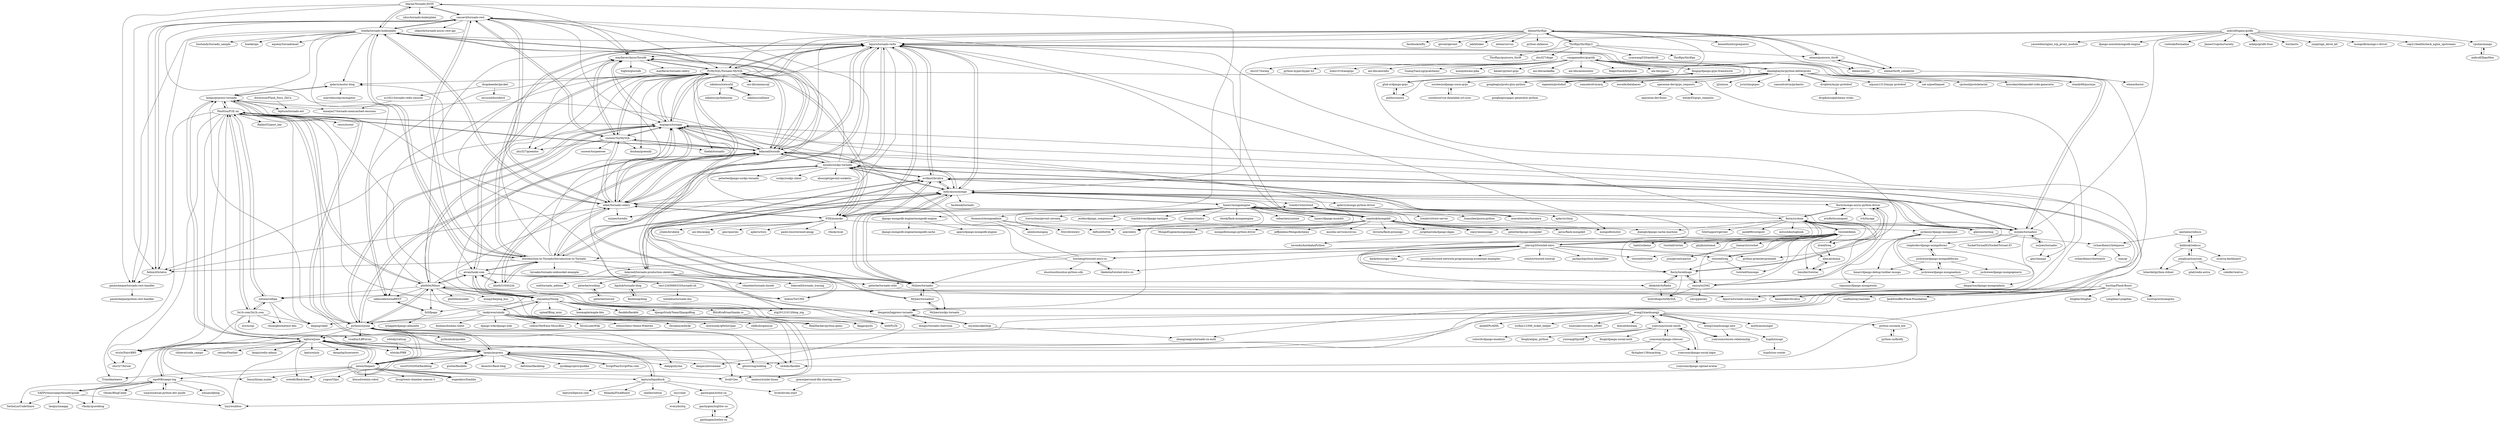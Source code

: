 digraph G {
"hfaran/Tornado-JSON" -> "rancavil/tornado-rest"
"hfaran/Tornado-JSON" -> "paulocheque/tornado-rest-handler"
"hfaran/Tornado-JSON" -> "bueda/tornado-boilerplate"
"hfaran/Tornado-JSON" -> "sihrc/tornado-boilerplate"
"hfaran/Tornado-JSON" -> "felinx/d3status"
"hfaran/Tornado-JSON" -> "mayflaver/AsyncTorndb"
"Thriftpy/thriftpy2" -> "Thriftpy/thriftpy"
"Thriftpy/thriftpy2" -> "eleme/gunicorn_thrift"
"Thriftpy/thriftpy2" -> "eleme/thriftpy"
"Thriftpy/thriftpy2" -> "Thriftpy/gunicorn_thrift"
"Thriftpy/thriftpy2" -> "zhu327/doge"
"Thriftpy/thriftpy2" -> "ryanwang520/aiothrift"
"Thriftpy/thriftpy2" -> "vmagamedov/grpclib"
"eleme/thriftpy" -> "eleme/gunicorn_thrift"
"eleme/thriftpy" -> "eleme/thrift_connector"
"eleme/thriftpy" -> "Thriftpy/thriftpy2"
"eleme/thriftpy" -> "eleme/corvus" ["e"=1]
"eleme/thriftpy" -> "python-zk/kazoo" ["e"=1]
"eleme/thriftpy" -> "PyMySQL/Tornado-MySQL"
"eleme/thriftpy" -> "eleme/meepo"
"eleme/thriftpy" -> "kennethreitz/grequests" ["e"=1]
"eleme/thriftpy" -> "leporo/tornado-redis"
"eleme/thriftpy" -> "mqingyn/torngas"
"eleme/thriftpy" -> "facebook/nifty" ["e"=1]
"eleme/thriftpy" -> "bdarnell/torndb"
"eleme/thriftpy" -> "gevent/gevent" ["e"=1]
"eleme/thriftpy" -> "python-greenlet/greenlet" ["e"=1]
"eleme/thriftpy" -> "jek/blinker" ["e"=1]
"mdirolf/nginx-gridfs" -> "mikejs/gridfs-fuse"
"mdirolf/nginx-gridfs" -> "liut/imsto"
"mdirolf/nginx-gridfs" -> "simpl/ngx_devel_kit" ["e"=1]
"mdirolf/nginx-gridfs" -> "bitly/asyncmongo"
"mdirolf/nginx-gridfs" -> "mongodb/mongo-c-driver" ["e"=1]
"mdirolf/nginx-gridfs" -> "cep21/healthcheck_nginx_upstreams" ["e"=1]
"mdirolf/nginx-gridfs" -> "yaoweibin/nginx_tcp_proxy_module" ["e"=1]
"mdirolf/nginx-gridfs" -> "django-nonrel/mongodb-engine" ["e"=1]
"mdirolf/nginx-gridfs" -> "vpulim/mango"
"mdirolf/nginx-gridfs" -> "rootslab/formaline" ["e"=1]
"mdirolf/nginx-gridfs" -> "mrjoes/tornadio2"
"mdirolf/nginx-gridfs" -> "leporo/tornado-redis"
"mdirolf/nginx-gridfs" -> "JamesCropcho/variety"
"twisted/klein" -> "twisted/treq"
"twisted/klein" -> "fiorix/cyclone"
"twisted/klein" -> "itamarst/crochet"
"twisted/klein" -> "alex/alchimia"
"twisted/klein" -> "dreid/treq"
"twisted/klein" -> "fiorix/txredisapi"
"twisted/klein" -> "bmuller/twistar"
"twisted/klein" -> "tavendo/AutobahnPython" ["e"=1]
"twisted/klein" -> "twisted/twisted" ["e"=1]
"twisted/klein" -> "smira/txZMQ"
"twisted/klein" -> "jdavisp3/twisted-intro"
"twisted/klein" -> "halst/schema" ["e"=1]
"twisted/klein" -> "twisted/vertex"
"twisted/klein" -> "glyph/automat" ["e"=1]
"twisted/klein" -> "twisted/txmongo"
"twisted/treq" -> "twisted/klein"
"twisted/treq" -> "twisted/txmongo"
"twisted/treq" -> "fiorix/txredisapi"
"mqingyn/torngas" -> "xtg20121013/blog_xtg" ["e"=1]
"mqingyn/torngas" -> "PyMySQL/Tornado-MySQL"
"mqingyn/torngas" -> "bdarnell/torndb"
"mqingyn/torngas" -> "PaulGuo/F2E.im"
"mqingyn/torngas" -> "phith0n/Minos"
"mqingyn/torngas" -> "bukun/TorCMS"
"mqingyn/torngas" -> "leporo/tornado-redis"
"mqingyn/torngas" -> "mher/tornado-celery"
"mqingyn/torngas" -> "pythoncn/june"
"mqingyn/torngas" -> "mayflaver/AsyncTorndb"
"mqingyn/torngas" -> "marcelnicolay/torneira"
"mqingyn/torngas" -> "snower/TorMySQL"
"mqingyn/torngas" -> "felinx/d3status"
"mqingyn/torngas" -> "gmr/tinman"
"mqingyn/torngas" -> "dengmin/logpress-tornado"
"lzyy/chat" -> "lzyy/wuditoo"
"lzyy/chat" -> "everydo/ztq" ["e"=1]
"jdavisp3/twisted-intro" -> "luocheng/twisted-intro-cn"
"jdavisp3/twisted-intro" -> "likebeta/twisted-intro-cn"
"jdavisp3/twisted-intro" -> "twisted/twisted" ["e"=1]
"jdavisp3/twisted-intro" -> "fiorix/txredisapi"
"jdavisp3/twisted-intro" -> "twisted/klein"
"jdavisp3/twisted-intro" -> "twisted/treq"
"jdavisp3/twisted-intro" -> "Introduction-to-Tornado/Introduction-to-Tornado"
"jdavisp3/twisted-intro" -> "bdarnell/torndb"
"jdavisp3/twisted-intro" -> "darkrho/scrapy-redis" ["e"=1]
"jdavisp3/twisted-intro" -> "python-greenlet/greenlet" ["e"=1]
"jdavisp3/twisted-intro" -> "fiorix/cyclone"
"jdavisp3/twisted-intro" -> "deldotdr/txRedis"
"jdavisp3/twisted-intro" -> "jesstess/twisted-network-programming-essentials-examples"
"jdavisp3/twisted-intro" -> "orestis/twisted-tutorial"
"jdavisp3/twisted-intro" -> "jaybaird/python-bloomfilter" ["e"=1]
"danielgtaylor/python-betterproto" -> "vmagamedov/grpclib"
"danielgtaylor/python-betterproto" -> "eigenein/protobuf"
"danielgtaylor/python-betterproto" -> "dropbox/mypy-protobuf"
"danielgtaylor/python-betterproto" -> "nipunn1313/mypy-protobuf"
"danielgtaylor/python-betterproto" -> "nat-n/poethepoet" ["e"=1]
"danielgtaylor/python-betterproto" -> "googleapis/proto-plus-python"
"danielgtaylor/python-betterproto" -> "cpcloud/protoletariat"
"danielgtaylor/python-betterproto" -> "koxudaxi/datamodel-code-generator" ["e"=1]
"danielgtaylor/python-betterproto" -> "samuelcolvin/arq" ["e"=1]
"danielgtaylor/python-betterproto" -> "encode/databases" ["e"=1]
"danielgtaylor/python-betterproto" -> "spaceone-dev/grpc_requests"
"danielgtaylor/python-betterproto" -> "standy66/purerpc"
"danielgtaylor/python-betterproto" -> "ijl/orjson" ["e"=1]
"danielgtaylor/python-betterproto" -> "jcrist/msgspec" ["e"=1]
"danielgtaylor/python-betterproto" -> "samuelcolvin/pydantic" ["e"=1]
"PaulGuo/F2E.im" -> "pythoncn/june"
"PaulGuo/F2E.im" -> "3n1b-com/3n1b.com"
"PaulGuo/F2E.im" -> "yetone/collipa"
"PaulGuo/F2E.im" -> "laoqiu/pypress-tornado"
"PaulGuo/F2E.im" -> "Rabbit52/post_bar"
"PaulGuo/F2E.im" -> "daqing/rabel" ["e"=1]
"PaulGuo/F2E.im" -> "reorx/torext"
"PaulGuo/F2E.im" -> "mqingyn/torngas"
"PaulGuo/F2E.im" -> "ericls/FairyBBS"
"PaulGuo/F2E.im" -> "bdarnell/torndb"
"PaulGuo/F2E.im" -> "lepture/june"
"PaulGuo/F2E.im" -> "livid/v2ex" ["e"=1]
"PaulGuo/F2E.im" -> "phith0n/Minos"
"PaulGuo/F2E.im" -> "Trimidea/inews" ["e"=1]
"PaulGuo/F2E.im" -> "zhu327/forum" ["e"=1]
"pythoncn/june" -> "PaulGuo/F2E.im"
"pythoncn/june" -> "laoqiu/pypress"
"pythoncn/june" -> "livid/v2ex" ["e"=1]
"pythoncn/june" -> "laiwei/thepast"
"pythoncn/june" -> "sh4nks/flaskbb" ["e"=1]
"pythoncn/june" -> "bdarnell/torndb"
"pythoncn/june" -> "laoqiu/pypress-tornado"
"pythoncn/june" -> "vicalloy/LBForum" ["e"=1]
"pythoncn/june" -> "ericls/FairyBBS"
"pythoncn/june" -> "mqingyn/torngas"
"pythoncn/june" -> "phith0n/Minos"
"pythoncn/june" -> "deepgully/me" ["e"=1]
"pythoncn/june" -> "lepture/june"
"pythoncn/june" -> "pythonhub/quokka" ["e"=1]
"pythoncn/june" -> "ghostrong/weblog" ["e"=1]
"Introduction-to-Tornado/Introduction-to-Tornado" -> "bitly/asyncmongo"
"Introduction-to-Tornado/Introduction-to-Tornado" -> "alioth310/itt2zh"
"Introduction-to-Tornado/Introduction-to-Tornado" -> "bueda/tornado-boilerplate"
"Introduction-to-Tornado/Introduction-to-Tornado" -> "leporo/tornado-redis"
"Introduction-to-Tornado/Introduction-to-Tornado" -> "mher/tornado-celery"
"Introduction-to-Tornado/Introduction-to-Tornado" -> "rancavil/tornado-rest"
"Introduction-to-Tornado/Introduction-to-Tornado" -> "mrjoes/sockjs-tornado"
"Introduction-to-Tornado/Introduction-to-Tornado" -> "felinx/d3status"
"Introduction-to-Tornado/Introduction-to-Tornado" -> "bdarnell/tornado-production-skeleton"
"Introduction-to-Tornado/Introduction-to-Tornado" -> "mqingyn/torngas"
"Introduction-to-Tornado/Introduction-to-Tornado" -> "hiroakis/tornado-websocket-example"
"Introduction-to-Tornado/Introduction-to-Tornado" -> "peterbe/tornado-utils"
"Introduction-to-Tornado/Introduction-to-Tornado" -> "alvan/luokr.com"
"Introduction-to-Tornado/Introduction-to-Tornado" -> "PyMySQL/Tornado-MySQL"
"Introduction-to-Tornado/Introduction-to-Tornado" -> "mayflaver/AsyncTorndb"
"BlitzKraft/saythanks.io" -> "flaggo/pydu" ["e"=1]
"vmagamedov/grpclib" -> "danielgtaylor/python-betterproto"
"vmagamedov/grpclib" -> "standy66/purerpc"
"vmagamedov/grpclib" -> "python-hyper/hyper-h2" ["e"=1]
"vmagamedov/grpclib" -> "hubo1016/aiogrpc"
"vmagamedov/grpclib" -> "aio-libs/aioredis" ["e"=1]
"vmagamedov/grpclib" -> "GuangTianLi/grpcalchemy"
"vmagamedov/grpclib" -> "mosquito/aio-pika" ["e"=1]
"vmagamedov/grpclib" -> "kataev/pytest-grpc"
"vmagamedov/grpclib" -> "aio-libs/aiokafka" ["e"=1]
"vmagamedov/grpclib" -> "aio-libs/aiomonitor" ["e"=1]
"vmagamedov/grpclib" -> "eigenein/protobuf"
"vmagamedov/grpclib" -> "MagicStack/httptools" ["e"=1]
"vmagamedov/grpclib" -> "fengsp/django-grpc-framework"
"vmagamedov/grpclib" -> "aio-libs/janus" ["e"=1]
"vmagamedov/grpclib" -> "googleapis/proto-plus-python"
"alvan/luokr.com" -> "shiyanhui/Young"
"alvan/luokr.com" -> "phith0n/Minos"
"alvan/luokr.com" -> "RealHacker/python-gems" ["e"=1]
"alvan/luokr.com" -> "tao12345666333/tornado-zh"
"alvan/luokr.com" -> "alioth310/itt2zh"
"alvan/luokr.com" -> "bukun/TorCMS"
"alvan/luokr.com" -> "PyMySQL/Tornado-MySQL"
"alvan/luokr.com" -> "Introduction-to-Tornado/Introduction-to-Tornado"
"alvan/luokr.com" -> "dengmin/logpress-tornado"
"dropbox/mypy-protobuf" -> "danielgtaylor/python-betterproto"
"dropbox/mypy-protobuf" -> "dropbox/sqlalchemy-stubs" ["e"=1]
"goace/personal-file-sharing-center" -> "livid/olivida-start"
"laiwei/thepast" -> "lepture/june"
"laiwei/thepast" -> "laoqiu/pypress"
"laiwei/thepast" -> "pythoncn/june"
"laiwei/thepast" -> "binux/lixian.xunlei" ["e"=1]
"laiwei/thepast" -> "livid/v2ex" ["e"=1]
"laiwei/thepast" -> "ego008/saepy-log"
"laiwei/thepast" -> "iambus/xunlei-lixian" ["e"=1]
"laiwei/thepast" -> "eugenkiss/Simblin"
"laiwei/thepast" -> "liruqi/west-chamber-season-3" ["e"=1]
"laiwei/thepast" -> "PaulGuo/F2E.im"
"laiwei/thepast" -> "yuguo/33pu" ["e"=1]
"laiwei/thepast" -> "ktmud/weixin-robot" ["e"=1]
"laiwei/thepast" -> "lepture/liquidluck"
"laiwei/thepast" -> "notedit/flask-base"
"laiwei/thepast" -> "Trimidea/inews" ["e"=1]
"mdirolf/DjanMon" -> "vpulim/mango"
"PyMySQL/Tornado-MySQL" -> "snower/TorMySQL"
"PyMySQL/Tornado-MySQL" -> "mayflaver/AsyncTorndb"
"PyMySQL/Tornado-MySQL" -> "mher/tornado-celery"
"PyMySQL/Tornado-MySQL" -> "bdarnell/torndb"
"PyMySQL/Tornado-MySQL" -> "leporo/tornado-redis"
"PyMySQL/Tornado-MySQL" -> "mqingyn/torngas"
"PyMySQL/Tornado-MySQL" -> "zhu327/greentor"
"PyMySQL/Tornado-MySQL" -> "FSX/momoko"
"PyMySQL/Tornado-MySQL" -> "douban/greenify" ["e"=1]
"PyMySQL/Tornado-MySQL" -> "nikoloss/iceworld"
"PyMySQL/Tornado-MySQL" -> "nekocode/tornaREST"
"PyMySQL/Tornado-MySQL" -> "alvan/luokr.com"
"PyMySQL/Tornado-MySQL" -> "dpnova/tornado-memcache"
"PyMySQL/Tornado-MySQL" -> "ajdavis/motor-blog"
"PyMySQL/Tornado-MySQL" -> "aio-libs/aiomysql" ["e"=1]
"kiddouk/redisco" -> "iamteem/redisco"
"kiddouk/redisco" -> "josiahcarlson/rom"
"kiddouk/redisco" -> "lsbardel/python-stdnet"
"kiddouk/redisco" -> "nvie/rq-dashboard" ["e"=1]
"FSX/momoko" -> "leporo/tornado-redis"
"FSX/momoko" -> "bitly/asyncmongo"
"FSX/momoko" -> "mher/tornado-celery"
"FSX/momoko" -> "evilkost/brukva"
"FSX/momoko" -> "PyMySQL/Tornado-MySQL"
"FSX/momoko" -> "mrjoes/sockjs-tornado"
"FSX/momoko" -> "MrJoes/tornadio"
"FSX/momoko" -> "aio-libs/aiopg" ["e"=1]
"FSX/momoko" -> "gmr/queries"
"FSX/momoko" -> "ajdavis/toro"
"FSX/momoko" -> "mrjoes/tornadio2"
"FSX/momoko" -> "paolo-losi/stormed-amqp"
"FSX/momoko" -> "vfasky/xcat"
"FSX/momoko" -> "j2labs/brubeck" ["e"=1]
"FSX/momoko" -> "hfaran/Tornado-JSON"
"eigenein/protobuf" -> "danielgtaylor/python-betterproto"
"thomasst/mongoadmin" -> "pydanny/django-mongonaut"
"thomasst/mongoadmin" -> "alonho/mongoq"
"thomasst/mongoadmin" -> "Stiivi/brewery" ["e"=1]
"mayflaver/AsyncTorndb" -> "PyMySQL/Tornado-MySQL"
"mayflaver/AsyncTorndb" -> "snower/TorMySQL"
"mayflaver/AsyncTorndb" -> "zhu327/greentor"
"mayflaver/AsyncTorndb" -> "Sight4/gtorndb"
"mayflaver/AsyncTorndb" -> "mayflaver/tornado-celery"
"nekocode/tornaREST" -> "fy0/fpage"
"hupili/snsapi" -> "hupili/sns-router"
"ego008/saepy-log" -> "vfasky/qcoreblog"
"ego008/saepy-log" -> "SerhoLiu/CodeShare"
"ego008/saepy-log" -> "vfasky/BlogCatke"
"ego008/saepy-log" -> "SAEPython/saepythondevguide"
"ego008/saepy-log" -> "lepture/june"
"ego008/saepy-log" -> "sinacloud/sae-python-dev-guide"
"ego008/saepy-log" -> "lzyy/wuditoo"
"ego008/saepy-log" -> "ichuan/djblog" ["e"=1]
"sinacloud/sae-python-dev-guide" -> "ego008/saepy-log"
"laoqiu/pypress" -> "ScriptFan/ScriptFan.com"
"laoqiu/pypress" -> "laoqiu/pypress-tornado"
"laoqiu/pypress" -> "ghostrong/weblog" ["e"=1]
"laoqiu/pypress" -> "lepture/june"
"laoqiu/pypress" -> "pythoncn/june"
"laoqiu/pypress" -> "laiwei/thepast"
"laoqiu/pypress" -> "eugenkiss/Simblin"
"laoqiu/pypress" -> "deepgully/me" ["e"=1]
"laoqiu/pypress" -> "danjac/newsmeme"
"laoqiu/pypress" -> "sixu05202004/flaskblog" ["e"=1]
"laoqiu/pypress" -> "guotie/flaskbbs"
"laoqiu/pypress" -> "dmaslov/flask-blog" ["e"=1]
"laoqiu/pypress" -> "sh4nks/flaskbb" ["e"=1]
"laoqiu/pypress" -> "defshine/flaskblog" ["e"=1]
"laoqiu/pypress" -> "quokkaproject/quokka" ["e"=1]
"hmarr/django-mumblr" -> "hmarr/mongoengine"
"leporo/tornado-redis" -> "mher/tornado-celery"
"leporo/tornado-redis" -> "evilkost/brukva"
"leporo/tornado-redis" -> "mrjoes/sockjs-tornado"
"leporo/tornado-redis" -> "PyMySQL/Tornado-MySQL"
"leporo/tornado-redis" -> "mrjoes/toredis"
"leporo/tornado-redis" -> "FSX/momoko"
"leporo/tornado-redis" -> "mrjoes/tornadio2"
"leporo/tornado-redis" -> "thefab/tornadis"
"leporo/tornado-redis" -> "bdarnell/torndb"
"leporo/tornado-redis" -> "bitly/asyncmongo"
"leporo/tornado-redis" -> "Introduction-to-Tornado/Introduction-to-Tornado"
"leporo/tornado-redis" -> "mqingyn/torngas"
"leporo/tornado-redis" -> "mayflaver/AsyncTorndb"
"leporo/tornado-redis" -> "dpnova/tornado-memcache"
"leporo/tornado-redis" -> "mongodb/motor" ["e"=1]
"dormouse/Flask_Docs_ZhCn" -> "lepture/tornado.ext"
"bdarnell/torndb" -> "PyMySQL/Tornado-MySQL"
"bdarnell/torndb" -> "mayflaver/AsyncTorndb"
"bdarnell/torndb" -> "mqingyn/torngas"
"bdarnell/torndb" -> "leporo/tornado-redis"
"bdarnell/torndb" -> "pythoncn/june"
"bdarnell/torndb" -> "bitly/asyncmongo"
"bdarnell/torndb" -> "mher/tornado-celery"
"bdarnell/torndb" -> "PaulGuo/F2E.im"
"bdarnell/torndb" -> "alioth310/itt2zh"
"bdarnell/torndb" -> "laoqiu/pypress-tornado"
"bdarnell/torndb" -> "snower/TorMySQL"
"bdarnell/torndb" -> "bueda/tornado-boilerplate"
"bdarnell/torndb" -> "mrjoes/sockjs-tornado"
"bdarnell/torndb" -> "hit9/PyZh" ["e"=1]
"bdarnell/torndb" -> "zhangyangyu/tornado-cn-auth"
"likebeta/twisted-intro-cn" -> "luocheng/twisted-intro-cn"
"tao12345666333/tornado-zh" -> "weilaihui/tornado-doc"
"phith0n/Minos" -> "alvan/luokr.com"
"phith0n/Minos" -> "mqingyn/torngas"
"phith0n/Minos" -> "pythoncn/june"
"phith0n/Minos" -> "shiyanhui/Young"
"phith0n/Minos" -> "PaulGuo/F2E.im"
"phith0n/Minos" -> "fy0/fpage"
"phith0n/Minos" -> "phith0n/mooder" ["e"=1]
"phith0n/Minos" -> "nekocode/tornaREST"
"phith0n/Minos" -> "bukun/TorCMS"
"phith0n/Minos" -> "mher/tornado-celery"
"phith0n/Minos" -> "PyMySQL/Tornado-MySQL"
"phith0n/Minos" -> "dengmin/logpress-tornado"
"phith0n/Minos" -> "yetone/collipa"
"phith0n/Minos" -> "wong2/beijing_bus" ["e"=1]
"phith0n/Minos" -> "leporo/tornado-redis"
"yueyoum/django-siteuser" -> "yueyoum/social-oauth"
"yueyoum/django-siteuser" -> "yueyoum/django-social-login"
"yueyoum/django-siteuser" -> "ericls/FairyBBS"
"yueyoum/django-siteuser" -> "flyhigher139/mayblog" ["e"=1]
"tankywoo/simiki" -> "shiyanhui/Young"
"tankywoo/simiki" -> "pythoncn/june"
"tankywoo/simiki" -> "hit9/PyZh" ["e"=1]
"tankywoo/simiki" -> "livid/v2ex" ["e"=1]
"tankywoo/simiki" -> "douban/douban-client" ["e"=1]
"tankywoo/simiki" -> "RealHacker/python-gems" ["e"=1]
"tankywoo/simiki" -> "django-wiki/django-wiki" ["e"=1]
"tankywoo/simiki" -> "sh4nks/flaskbb" ["e"=1]
"tankywoo/simiki" -> "phith0n/Minos"
"tankywoo/simiki" -> "vellow/NetEase-MusicBox" ["e"=1]
"tankywoo/simiki" -> "TevinLi/amWiki" ["e"=1]
"tankywoo/simiki" -> "zthxxx/hexo-theme-Wikitten" ["e"=1]
"tankywoo/simiki" -> "Dynalon/mdwiki" ["e"=1]
"tankywoo/simiki" -> "clowwindy/gfwlist2pac" ["e"=1]
"tankywoo/simiki" -> "zddhub/opensse" ["e"=1]
"lepture/liquidluck" -> "lepture/june"
"lepture/liquidluck" -> "livid/olivida-start"
"lepture/liquidluck" -> "shellex/tattoo" ["e"=1]
"lepture/liquidluck" -> "lepture/lepture.com"
"lepture/liquidluck" -> "feilaoda/FlickBoard"
"lepture/liquidluck" -> "gastlygem/lcthw-cn"
"shiyanhui/Young" -> "alvan/luokr.com"
"shiyanhui/Young" -> "phith0n/Minos"
"shiyanhui/Young" -> "mqingyn/torngas"
"shiyanhui/Young" -> "xtg20121013/blog_xtg" ["e"=1]
"shiyanhui/Young" -> "BlitzKraft/saythanks.io"
"shiyanhui/Young" -> "RealHacker/python-gems" ["e"=1]
"shiyanhui/Young" -> "flaskbb/flaskbb" ["e"=1]
"shiyanhui/Young" -> "flaggo/pydu" ["e"=1]
"shiyanhui/Young" -> "djangoStudyTeam/DjangoBlog" ["e"=1]
"shiyanhui/Young" -> "dengmin/logpress-tornado"
"shiyanhui/Young" -> "xpleaf/Blog_mini" ["e"=1]
"shiyanhui/Young" -> "fy0/fpage"
"shiyanhui/Young" -> "tankywoo/simiki"
"shiyanhui/Young" -> "honmaple/maple-bbs" ["e"=1]
"shiyanhui/Young" -> "PaulGuo/F2E.im"
"ScriptFan/ScriptFan.com" -> "laoqiu/pypress"
"myoula/cakeshop" -> "dengmin/logpress-tornado"
"myoula/cakeshop" -> "zhangyangyu/tornado-cn-auth"
"socotecio/django-socio-grpc" -> "socotecio/vue-datatable-url-sync"
"mrjoes/sockjs-tornado" -> "leporo/tornado-redis"
"mrjoes/sockjs-tornado" -> "mrjoes/tornadio2"
"mrjoes/sockjs-tornado" -> "evilkost/brukva"
"mrjoes/sockjs-tornado" -> "bitly/asyncmongo"
"mrjoes/sockjs-tornado" -> "peterbe/django-sockjs-tornado"
"mrjoes/sockjs-tornado" -> "sockjs/sockjs-client" ["e"=1]
"mrjoes/sockjs-tornado" -> "FSX/momoko"
"mrjoes/sockjs-tornado" -> "mher/tornado-celery"
"mrjoes/sockjs-tornado" -> "abourget/gevent-socketio" ["e"=1]
"mrjoes/sockjs-tornado" -> "Introduction-to-Tornado/Introduction-to-Tornado"
"mrjoes/sockjs-tornado" -> "bdarnell/torndb"
"mrjoes/sockjs-tornado" -> "mqingyn/torngas"
"mrjoes/sockjs-tornado" -> "mayflaver/AsyncTorndb"
"mrjoes/sockjs-tornado" -> "fiorix/cyclone"
"mrjoes/sockjs-tornado" -> "rancavil/tornado-rest"
"mrjoes/tornadio" -> "mrjoes/tornadio2"
"mrjoes/tornadio" -> "gmr/tinman"
"namlook/mongokit" -> "hmarr/mongoengine"
"namlook/mongokit" -> "slacy/minimongo"
"namlook/mongokit" -> "peterbe/django-mongokit"
"namlook/mongokit" -> "bitly/asyncmongo"
"namlook/mongokit" -> "jarus/flask-mongokit"
"namlook/mongokit" -> "MongoEngine/mongoengine" ["e"=1]
"namlook/mongokit" -> "mongodb/mongo-python-driver" ["e"=1]
"namlook/mongokit" -> "jeffjenkins/MongoAlchemy" ["e"=1]
"namlook/mongokit" -> "ask/celery" ["e"=1]
"namlook/mongokit" -> "defnull/bottle" ["e"=1]
"namlook/mongokit" -> "mozilla-services/circus" ["e"=1]
"namlook/mongokit" -> "mongodb/motor" ["e"=1]
"namlook/mongokit" -> "dcrosta/flask-pymongo" ["e"=1]
"namlook/mongokit" -> "leporo/tornado-redis"
"namlook/mongokit" -> "jorgebastida/django-dajax" ["e"=1]
"alioth310/itt2zh" -> "Introduction-to-Tornado/Introduction-to-Tornado"
"alioth310/itt2zh" -> "bdarnell/torndb"
"alioth310/itt2zh" -> "alvan/luokr.com"
"mikejs/gridfs-fuse" -> "mdirolf/nginx-gridfs"
"bueda/tornado-boilerplate" -> "bdarnell/tornado-production-skeleton"
"bueda/tornado-boilerplate" -> "hfaran/Tornado-JSON"
"bueda/tornado-boilerplate" -> "Introduction-to-Tornado/Introduction-to-Tornado"
"bueda/tornado-boilerplate" -> "rancavil/tornado-rest"
"bueda/tornado-boilerplate" -> "paulocheque/tornado-rest-handler"
"bueda/tornado-boilerplate" -> "felinx/d3status"
"bueda/tornado-boilerplate" -> "bootandy/tornado_sample"
"bueda/tornado-boilerplate" -> "bdarnell/torndb"
"bueda/tornado-boilerplate" -> "mher/tornado-celery"
"bueda/tornado-boilerplate" -> "ajdavis/motor-blog"
"bueda/tornado-boilerplate" -> "bueda/ops"
"bueda/tornado-boilerplate" -> "leporo/tornado-redis"
"bueda/tornado-boilerplate" -> "laoqiu/pypress-tornado"
"bueda/tornado-boilerplate" -> "equeny/tornadomail"
"bueda/tornado-boilerplate" -> "alvan/luokr.com"
"hmarr/mongoengine" -> "hmarr/django-mumblr"
"hmarr/mongoengine" -> "namlook/mongokit"
"hmarr/mongoengine" -> "bitly/asyncmongo"
"hmarr/mongoengine" -> "ask/celery" ["e"=1]
"hmarr/mongoengine" -> "thomasst/mongoadmin"
"hmarr/mongoengine" -> "traviscline/gevent-zeromq" ["e"=1]
"hmarr/mongoengine" -> "jbalogh/django-cache-machine" ["e"=1]
"hmarr/mongoengine" -> "jezdez/django_compressor" ["e"=1]
"hmarr/mongoengine" -> "django-mongodb-engine/mongodb-engine"
"hmarr/mongoengine" -> "toastdriven/django-tastypie" ["e"=1]
"hmarr/mongoengine" -> "dcramer/sentry" ["e"=1]
"hmarr/mongoengine" -> "sbook/flask-mongoengine"
"hmarr/mongoengine" -> "stephrdev/django-mongoforms"
"hmarr/mongoengine" -> "sebastien/cuisine" ["e"=1]
"hmarr/mongoengine" -> "defnull/bottle" ["e"=1]
"itamarst/crochet" -> "jyio/geventreactor"
"felinx/d3status" -> "rancavil/tornado-rest"
"felinx/d3status" -> "paulocheque/tornado-rest-handler"
"bmuller/twistar" -> "alex/alchimia"
"rancavil/tornado-rest" -> "hfaran/Tornado-JSON"
"rancavil/tornado-rest" -> "paulocheque/tornado-rest-handler"
"rancavil/tornado-rest" -> "felinx/d3status"
"rancavil/tornado-rest" -> "dengmin/logpress-tornado"
"rancavil/tornado-rest" -> "bueda/tornado-boilerplate"
"rancavil/tornado-rest" -> "nekocode/tornaREST"
"rancavil/tornado-rest" -> "snower/TorMySQL"
"rancavil/tornado-rest" -> "mayflaver/AsyncTorndb"
"rancavil/tornado-rest" -> "mher/tornado-celery"
"rancavil/tornado-rest" -> "Introduction-to-Tornado/Introduction-to-Tornado"
"rancavil/tornado-rest" -> "mqingyn/torngas"
"rancavil/tornado-rest" -> "zhkzyth/tornado-async-rest-api"
"rancavil/tornado-rest" -> "PyMySQL/Tornado-MySQL"
"3n1b-com/3n1b.com" -> "yetone/collipa"
"3n1b-com/3n1b.com" -> "PaulGuo/F2E.im"
"3n1b-com/3n1b.com" -> "ericls/FairyBBS"
"3n1b-com/3n1b.com" -> "vicalloy/LBForum" ["e"=1]
"3n1b-com/3n1b.com" -> "daqing/rabel" ["e"=1]
"3n1b-com/3n1b.com" -> "ericls/niji" ["e"=1]
"3n1b-com/3n1b.com" -> "chuangbo/meteor-bbs" ["e"=1]
"yetone/collipa" -> "3n1b-com/3n1b.com"
"yetone/collipa" -> "PaulGuo/F2E.im"
"yetone/collipa" -> "daqing/rabel" ["e"=1]
"yetone/collipa" -> "chuangbo/meteor-bbs" ["e"=1]
"MrJoes/sockjs-tornado" -> "MrJoes/tornadio2"
"MrJoes/tornadio2" -> "MrJoes/sockjs-tornado"
"MrJoes/tornadio2" -> "MrJoes/tornadio"
"MrJoes/tornadio2" -> "evilkost/brukva"
"bitly/asyncmongo" -> "MrJoes/tornadio"
"bitly/asyncmongo" -> "evilkost/brukva"
"bitly/asyncmongo" -> "FSX/momoko"
"bitly/asyncmongo" -> "Introduction-to-Tornado/Introduction-to-Tornado"
"bitly/asyncmongo" -> "hmarr/mongoengine"
"bitly/asyncmongo" -> "bdarnell/tornado-production-skeleton"
"bitly/asyncmongo" -> "leporo/tornado-redis"
"bitly/asyncmongo" -> "bdarnell/torndb"
"bitly/asyncmongo" -> "ajdavis/mongo-python-driver"
"bitly/asyncmongo" -> "mrjoes/tornadio2"
"bitly/asyncmongo" -> "mher/tornado-celery"
"bitly/asyncmongo" -> "mrjoes/sockjs-tornado"
"bitly/asyncmongo" -> "fiorix/mongo-async-python-driver"
"bitly/asyncmongo" -> "facebook/tornado" ["e"=1]
"bitly/asyncmongo" -> "trendrr/whirlwind"
"evilkost/brukva" -> "kmerenkov/brukva"
"evilkost/brukva" -> "leporo/tornado-redis"
"evilkost/brukva" -> "MrJoes/tornadio2"
"evilkost/brukva" -> "MrJoes/tornadio"
"evilkost/brukva" -> "bitly/asyncmongo"
"evilkost/brukva" -> "dpnova/tornado-memcache"
"evilkost/brukva" -> "mrjoes/tornadio2"
"evilkost/brukva" -> "mrjoes/sockjs-tornado"
"evilkost/brukva" -> "FSX/momoko"
"yueyoum/social-oauth" -> "yueyoum/django-siteuser"
"yueyoum/social-oauth" -> "yueyoum/django-social-login"
"yueyoum/social-oauth" -> "sshwsfc/django-exadmin" ["e"=1]
"yueyoum/social-oauth" -> "yueyoum/renren-relationship" ["e"=1]
"yueyoum/social-oauth" -> "fengli/alipay_python" ["e"=1]
"yueyoum/social-oauth" -> "yinwang0/pydiff" ["e"=1]
"yueyoum/social-oauth" -> "fengli/django-social-auth" ["e"=1]
"yueyoum/social-oauth" -> "wong2/xiaohuangji"
"yueyoum/django-social-login" -> "yueyoum/social-oauth"
"yueyoum/django-social-login" -> "yueyoum/django-upload-avatar"
"luocheng/twisted-intro-cn" -> "jdavisp3/twisted-intro"
"luocheng/twisted-intro-cn" -> "likebeta/twisted-intro-cn"
"luocheng/twisted-intro-cn" -> "hit9/PyZh" ["e"=1]
"luocheng/twisted-intro-cn" -> "duoshuo/duoshuo-python-sdk"
"luocheng/twisted-intro-cn" -> "bdarnell/torndb"
"luocheng/twisted-intro-cn" -> "mqingyn/torngas"
"wong2/xiaohuangji" -> "yueyoum/social-oauth"
"wong2/xiaohuangji" -> "python-cn/slack_bot"
"wong2/xiaohuangji" -> "lepture/june"
"wong2/xiaohuangji" -> "wong2/xiaohuangji-new"
"wong2/xiaohuangji" -> "laiwei/thepast"
"wong2/xiaohuangji" -> "mothran/mongol" ["e"=1]
"wong2/xiaohuangji" -> "andelf/PyAIML" ["e"=1]
"wong2/xiaohuangji" -> "SAEPython/saepythondevguide"
"wong2/xiaohuangji" -> "yueyoum/renren-relationship" ["e"=1]
"wong2/xiaohuangji" -> "iccfish/12306_ticket_helper" ["e"=1]
"wong2/xiaohuangji" -> "xiuxiude/coursera_alfred"
"wong2/xiaohuangji" -> "iambus/xunlei-lixian" ["e"=1]
"wong2/xiaohuangji" -> "ktmud/doubanj" ["e"=1]
"wong2/xiaohuangji" -> "daqing/rabel" ["e"=1]
"python-cn/firefly" -> "python-cn/slack_bot"
"laoqiu/pypress-tornado" -> "lepture/tornado.ext"
"laoqiu/pypress-tornado" -> "reorx/torext"
"laoqiu/pypress-tornado" -> "laoqiu/pypress"
"laoqiu/pypress-tornado" -> "danjac/newsmeme"
"laoqiu/pypress-tornado" -> "PaulGuo/F2E.im"
"laoqiu/pypress-tornado" -> "lepture/june"
"laoqiu/pypress-tornado" -> "ajdavis/motor-blog"
"laoqiu/pypress-tornado" -> "mmejia27/tornado-memcached-sessions"
"hmarr/django-debug-toolbar-mongo" -> "wpjunior/django-mongotools"
"jschrewe/django-mongodbforms" -> "jschrewe/django-mongoadmin"
"jschrewe/django-mongodbforms" -> "stephrdev/django-mongoforms"
"jschrewe/django-mongodbforms" -> "jschrewe/django-mongogeneric"
"jschrewe/django-mongodbforms" -> "hmarr/django-debug-toolbar-mongo"
"mher/tornado-celery" -> "leporo/tornado-redis"
"mher/tornado-celery" -> "PyMySQL/Tornado-MySQL"
"mher/tornado-celery" -> "snower/TorMySQL"
"mher/tornado-celery" -> "mayflaver/AsyncTorndb"
"mher/tornado-celery" -> "bdarnell/torndb"
"mher/tornado-celery" -> "bitly/asyncmongo"
"mher/tornado-celery" -> "FSX/momoko"
"mher/tornado-celery" -> "mqingyn/torngas"
"mher/tornado-celery" -> "Introduction-to-Tornado/Introduction-to-Tornado"
"mher/tornado-celery" -> "felinx/d3status"
"mher/tornado-celery" -> "mrjoes/toredis"
"mher/tornado-celery" -> "rancavil/tornado-rest"
"mher/tornado-celery" -> "mongodb/motor" ["e"=1]
"mher/tornado-celery" -> "ajdavis/motor-blog"
"mher/tornado-celery" -> "bueda/tornado-boilerplate"
"fy0/fpage" -> "nekocode/tornaREST"
"fy0/fpage" -> "lyhapple/django-adminlte"
"wong2/xiaohuangji-new" -> "yueyoum/renren-relationship" ["e"=1]
"wong2/xiaohuangji-new" -> "wong2/xiaohuangji"
"wong2/xiaohuangji-new" -> "hupili/snsapi"
"josiahcarlson/rom" -> "kiddouk/redisco"
"josiahcarlson/rom" -> "lsbardel/python-stdnet"
"josiahcarlson/rom" -> "coleifer/walrus" ["e"=1]
"josiahcarlson/rom" -> "pilat/redis-astra"
"snower/TorMySQL" -> "PyMySQL/Tornado-MySQL"
"snower/TorMySQL" -> "mayflaver/AsyncTorndb"
"snower/TorMySQL" -> "mher/tornado-celery"
"snower/TorMySQL" -> "thefab/tornadis"
"snower/TorMySQL" -> "snower/torpeewee"
"snower/TorMySQL" -> "zhu327/greentor"
"snower/TorMySQL" -> "mqingyn/torngas"
"snower/TorMySQL" -> "rancavil/tornado-rest"
"snower/TorMySQL" -> "bdarnell/torndb"
"snower/TorMySQL" -> "nekocode/tornaREST"
"snower/TorMySQL" -> "douban/greenify" ["e"=1]
"fiorix/txredisapi" -> "deldotdr/txRedis"
"fiorix/txredisapi" -> "hybridlogic/txMySQL"
"fiorix/txredisapi" -> "smira/txZMQ"
"fiorix/txredisapi" -> "fiorix/mongo-async-python-driver"
"python-cn/slack_bot" -> "python-cn/firefly"
"ajdavis/motor-blog" -> "marcelnicolay/mongotor"
"ajdavis/motor-blog" -> "laoqiu/pypress-tornado"
"marcelnicolay/torneira" -> "trendrr/whirlwind"
"trendrr/whirlwind" -> "marcelnicolay/torneira"
"trendrr/whirlwind" -> "huacnlee/quora-python"
"trendrr/whirlwind" -> "MrJoes/tornadio"
"trendrr/whirlwind" -> "trendrr/strest-server"
"bukun/TorCMS" -> "mqingyn/torngas"
"socotecio/vue-datatable-url-sync" -> "socotecio/django-socio-grpc"
"fengsp/django-grpc-framework" -> "gluk-w/django-grpc"
"fengsp/django-grpc-framework" -> "socotecio/django-socio-grpc"
"fengsp/django-grpc-framework" -> "public/sonora"
"mrjoes/tornadio2" -> "mrjoes/tornadio"
"mrjoes/tornadio2" -> "mrjoes/sockjs-tornado"
"mrjoes/tornadio2" -> "leporo/tornado-redis"
"mrjoes/tornadio2" -> "evilkost/brukva"
"mrjoes/tornadio2" -> "bitly/asyncmongo"
"mrjoes/tornadio2" -> "peterbe/tornado-utils"
"mrjoes/tornadio2" -> "MrJoes/tornadio"
"mrjoes/tornadio2" -> "SocketTornadIO/SocketTornad.IO"
"slacy/minimongo" -> "namlook/mongokit"
"peterbe/worklog" -> "peterbe/toocool"
"gluk-w/django-grpc" -> "fengsp/django-grpc-framework"
"gluk-w/django-grpc" -> "public/sonora"
"fiorix/cyclone" -> "fiorix/mongo-async-python-driver"
"fiorix/cyclone" -> "twisted/klein"
"fiorix/cyclone" -> "smira/txZMQ"
"fiorix/cyclone" -> "bitly/asyncmongo"
"fiorix/cyclone" -> "dreid/treq"
"fiorix/cyclone" -> "gleicon/restmq"
"fiorix/cyclone" -> "SiteSupport/gevent" ["e"=1]
"fiorix/cyclone" -> "jacek99/corepost"
"fiorix/cyclone" -> "fiorix/txredisapi"
"fiorix/cyclone" -> "leporo/tornado-redis"
"fiorix/cyclone" -> "bmuller/twistar"
"fiorix/cyclone" -> "jbalogh/django-cache-machine" ["e"=1]
"fiorix/cyclone" -> "tavendo/AutobahnPython" ["e"=1]
"fiorix/cyclone" -> "mitsuhiko/logbook" ["e"=1]
"fiorix/cyclone" -> "mrjoes/sockjs-tornado"
"iamteem/redisco" -> "kiddouk/redisco"
"iamteem/redisco" -> "richardhenry/hotqueue"
"jschrewe/django-mongoadmin" -> "jschrewe/django-mongodbforms"
"jschrewe/django-mongoadmin" -> "pydanny/django-mongonaut"
"jschrewe/django-mongoadmin" -> "dmpayton/django-mongoadmin"
"hustlzp/Flask-Boost" -> "blogbar/blogbar"
"hustlzp/Flask-Boost" -> "1jingdian/1jingdian"
"hustlzp/Flask-Boost" -> "yetone/collipa"
"hustlzp/Flask-Boost" -> "pythoncn/june"
"hustlzp/Flask-Boost" -> "ghostrong/weblog" ["e"=1]
"hustlzp/Flask-Boost" -> "hustlzp/xichuangzhu" ["e"=1]
"hustlzp/Flask-Boost" -> "laoqiu/pypress"
"hustlzp/Flask-Boost" -> "onefinestay/nameko" ["e"=1]
"hustlzp/Flask-Boost" -> "JackStouffer/Flask-Foundation" ["e"=1]
"hustlzp/Flask-Boost" -> "sh4nks/flaskbb" ["e"=1]
"spaceone-dev/grpc_requests" -> "spaceone-dev/homi"
"spaceone-dev/grpc_requests" -> "wesky93/grpc_requests"
"MrJoes/tornadio" -> "MrJoes/tornadio2"
"MrJoes/tornadio" -> "MrJoes/sockjs-tornado"
"MrJoes/tornadio" -> "bitly/asyncmongo"
"MrJoes/tornadio" -> "kmerenkov/brukva"
"MrJoes/tornadio" -> "evilkost/brukva"
"MrJoes/tornadio" -> "trendrr/whirlwind"
"SAEPython/saepythondevguide" -> "ego008/saepy-log"
"SAEPython/saepythondevguide" -> "vfasky/qcoreblog"
"SAEPython/saepythondevguide" -> "laoqiu/sinaapp"
"SAEPython/saepythondevguide" -> "lzyy/wuditoo"
"SAEPython/saepythondevguide" -> "SerhoLiu/CodeShare"
"pydanny/django-mongonaut" -> "jschrewe/django-mongoadmin"
"pydanny/django-mongonaut" -> "hmarr/django-debug-toolbar-mongo"
"pydanny/django-mongonaut" -> "wpjunior/django-mongotools"
"pydanny/django-mongonaut" -> "stephrdev/django-mongoforms"
"stephrdev/django-mongoforms" -> "dmpayton/django-mongoadmin"
"stephrdev/django-mongoforms" -> "jschrewe/django-mongodbforms"
"whtsky/catsup" -> "whtsky/PBB"
"richardhenry/hotqueue" -> "richardhenry/hotwatch"
"richardhenry/hotqueue" -> "tnm/qr"
"bgolub/tornado-blog" -> "finiteloop/blog"
"finiteloop/blog" -> "bgolub/tornado-blog"
"zs1621/tornado-redis-session" -> "mmejia27/tornado-memcached-sessions"
"googleapis/proto-plus-python" -> "googleapis/gapic-generator-python" ["e"=1]
"gleicon/restmq" -> "richardhenry/hotqueue"
"gleicon/restmq" -> "fiorix/cyclone"
"nikoloss/cellnest" -> "nikoloss/iceworld"
"nikoloss/iceworld" -> "nikoloss/cellnest"
"nikoloss/iceworld" -> "nikoloss/pyfadeaway"
"zhu327/doge" -> "zhu327/tormq"
"diogobaeder/pycket" -> "inviscid/dustdevil"
"diogobaeder/pycket" -> "zs1621/tornado-redis-session"
"deldotdr/txRedis" -> "fiorix/txredisapi"
"deldotdr/txRedis" -> "hybridlogic/txMySQL"
"dengmin/logpress-tornado" -> "dongyi/tornado-chatroom"
"dengmin/logpress-tornado" -> "myoula/cakeshop"
"vpulim/mango" -> "mdirolf/DjanMon"
"ajdavis/mongo-python-driver" -> "ajdavis/chirp"
"eleme/gunicorn_thrift" -> "eleme/thrift_connector"
"eleme/gunicorn_thrift" -> "eleme/thriftpy"
"eleme/gunicorn_thrift" -> "eleme/meepo"
"eleme/thrift_connector" -> "eleme/gunicorn_thrift"
"eleme/thrift_connector" -> "eleme/doctor"
"dreid/treq" -> "alex/alchimia"
"public/sonora" -> "gluk-w/django-grpc"
"smira/txZMQ" -> "fiorix/txredisapi"
"smira/txZMQ" -> "hybridlogic/txMySQL"
"smira/txZMQ" -> "smcq/paisley"
"smira/txZMQ" -> "fiorix/mongo-async-python-driver"
"fiorix/mongo-async-python-driver" -> "fiorix/cyclone"
"fiorix/mongo-async-python-driver" -> "ericflo/txconnpool"
"fiorix/mongo-async-python-driver" -> "smira/txZMQ"
"fiorix/mongo-async-python-driver" -> "lvh/txyoga"
"fiorix/mongo-async-python-driver" -> "fiorix/txredisapi"
"ericls/FairyBBS" -> "zhu327/forum" ["e"=1]
"alex/alchimia" -> "bmuller/twistar"
"paulocheque/tornado-rest-handler" -> "paulocheque/python-rest-handler"
"bdarnell/tornado-production-skeleton" -> "bueda/tornado-boilerplate"
"bdarnell/tornado-production-skeleton" -> "peterbe/tornado-utils"
"bdarnell/tornado-production-skeleton" -> "bitly/asyncmongo"
"bdarnell/tornado-production-skeleton" -> "chaselee/tornado-linode"
"bdarnell/tornado-production-skeleton" -> "bgolub/tornado-blog"
"bdarnell/tornado-production-skeleton" -> "MrJoes/tornadio"
"bdarnell/tornado-production-skeleton" -> "bdarnell/tornado_tracing"
"bdarnell/tornado-production-skeleton" -> "peterbe/worklog"
"bdarnell/tornado-production-skeleton" -> "dpnova/tornado-memcache"
"bdarnell/tornado-production-skeleton" -> "nod/tornado_addons"
"lepture/june" -> "lepture/july"
"lepture/june" -> "ego008/saepy-log"
"lepture/june" -> "lepture/liquidluck"
"lepture/june" -> "lzyy/wuditoo"
"lepture/june" -> "laoqiu/pypress"
"lepture/june" -> "dengzhp/lusernews"
"lepture/june" -> "laiwei/thepast"
"lepture/june" -> "laoqiu/pypress-tornado"
"lepture/june" -> "notedit/flask-base"
"lepture/june" -> "chloerei/code_campo" ["e"=1]
"lepture/june" -> "eugenkiss/Simblin"
"lepture/june" -> "whtsky/PBB"
"lepture/june" -> "yetone/Feather"
"lepture/june" -> "laoqiu/redis-admin" ["e"=1]
"lepture/june" -> "binux/lixian.xunlei" ["e"=1]
"django-mongodb-engine/mongodb-engine" -> "django-mongodb-engine/mongodb-cache"
"django-mongodb-engine/mongodb-engine" -> "aparo/django-mongodb-engine"
"eugenkiss/Simblin" -> "laoqiu/pypress"
"kmerenkov/brukva" -> "evilkost/brukva"
"gastlygem/lcthw-cn" -> "gastlygem/lsqlthw-cn"
"gastlygem/lcthw-cn" -> "gastlygem/lrethw-cn"
"peterbe/tornado-utils" -> "dpnova/tornado-memcache"
"peterbe/toocool" -> "peterbe/worklog"
"gastlygem/lrethw-cn" -> "gastlygem/lsqlthw-cn"
"gastlygem/lsqlthw-cn" -> "gastlygem/lrethw-cn"
"hfaran/Tornado-JSON" ["l"="21.09,3.467"]
"rancavil/tornado-rest" ["l"="21.111,3.489"]
"paulocheque/tornado-rest-handler" ["l"="21.125,3.458"]
"bueda/tornado-boilerplate" ["l"="21.091,3.522"]
"sihrc/tornado-boilerplate" ["l"="21.103,3.419"]
"felinx/d3status" ["l"="21.107,3.474"]
"mayflaver/AsyncTorndb" ["l"="21.094,3.489"]
"Thriftpy/thriftpy2" ["l"="21.202,3.294"]
"Thriftpy/thriftpy" ["l"="21.241,3.287"]
"eleme/gunicorn_thrift" ["l"="21.175,3.351"]
"eleme/thriftpy" ["l"="21.151,3.399"]
"Thriftpy/gunicorn_thrift" ["l"="21.186,3.267"]
"zhu327/doge" ["l"="21.212,3.244"]
"ryanwang520/aiothrift" ["l"="21.221,3.271"]
"vmagamedov/grpclib" ["l"="21.277,3.131"]
"eleme/thrift_connector" ["l"="21.155,3.35"]
"eleme/corvus" ["l"="-12.825,3.394"]
"python-zk/kazoo" ["l"="22.475,3.711"]
"PyMySQL/Tornado-MySQL" ["l"="21.109,3.505"]
"eleme/meepo" ["l"="21.179,3.373"]
"kennethreitz/grequests" ["l"="22.522,3.934"]
"leporo/tornado-redis" ["l"="21.056,3.494"]
"mqingyn/torngas" ["l"="21.123,3.525"]
"facebook/nifty" ["l"="11.199,22.556"]
"bdarnell/torndb" ["l"="21.102,3.539"]
"gevent/gevent" ["l"="22.598,3.847"]
"python-greenlet/greenlet" ["l"="22.515,3.806"]
"jek/blinker" ["l"="22.639,3.867"]
"mdirolf/nginx-gridfs" ["l"="20.977,3.397"]
"mikejs/gridfs-fuse" ["l"="20.975,3.361"]
"liut/imsto" ["l"="20.944,3.373"]
"simpl/ngx_devel_kit" ["l"="-10.738,-5.903"]
"bitly/asyncmongo" ["l"="21.003,3.494"]
"mongodb/mongo-c-driver" ["l"="-11.703,22.334"]
"cep21/healthcheck_nginx_upstreams" ["l"="-10.762,-5.927"]
"yaoweibin/nginx_tcp_proxy_module" ["l"="-10.701,-5.936"]
"django-nonrel/mongodb-engine" ["l"="25.493,1.1"]
"vpulim/mango" ["l"="20.961,3.328"]
"rootslab/formaline" ["l"="11.672,-31.726"]
"mrjoes/tornadio2" ["l"="21.008,3.471"]
"JamesCropcho/variety" ["l"="20.944,3.35"]
"twisted/klein" ["l"="20.945,3.656"]
"twisted/treq" ["l"="20.971,3.672"]
"fiorix/cyclone" ["l"="20.957,3.592"]
"itamarst/crochet" ["l"="20.904,3.724"]
"alex/alchimia" ["l"="20.903,3.668"]
"dreid/treq" ["l"="20.909,3.634"]
"fiorix/txredisapi" ["l"="20.955,3.621"]
"bmuller/twistar" ["l"="20.917,3.652"]
"tavendo/AutobahnPython" ["l"="-26.589,-41.045"]
"twisted/twisted" ["l"="22.572,3.855"]
"smira/txZMQ" ["l"="20.929,3.612"]
"jdavisp3/twisted-intro" ["l"="21.007,3.621"]
"halst/schema" ["l"="22.513,1.078"]
"twisted/vertex" ["l"="20.921,3.694"]
"glyph/automat" ["l"="22.543,3.79"]
"twisted/txmongo" ["l"="20.953,3.7"]
"xtg20121013/blog_xtg" ["l"="20.31,1.582"]
"PaulGuo/F2E.im" ["l"="21.179,3.586"]
"phith0n/Minos" ["l"="21.165,3.541"]
"bukun/TorCMS" ["l"="21.146,3.56"]
"mher/tornado-celery" ["l"="21.084,3.503"]
"pythoncn/june" ["l"="21.198,3.598"]
"marcelnicolay/torneira" ["l"="21.019,3.543"]
"snower/TorMySQL" ["l"="21.129,3.497"]
"gmr/tinman" ["l"="21.074,3.447"]
"dengmin/logpress-tornado" ["l"="21.173,3.506"]
"lzyy/chat" ["l"="21.249,3.836"]
"lzyy/wuditoo" ["l"="21.253,3.768"]
"everydo/ztq" ["l"="-11.094,-5.829"]
"luocheng/twisted-intro-cn" ["l"="21.058,3.61"]
"likebeta/twisted-intro-cn" ["l"="21.04,3.638"]
"Introduction-to-Tornado/Introduction-to-Tornado" ["l"="21.067,3.515"]
"darkrho/scrapy-redis" ["l"="16.275,5.582"]
"deldotdr/txRedis" ["l"="20.972,3.636"]
"jesstess/twisted-network-programming-essentials-examples" ["l"="21.014,3.676"]
"orestis/twisted-tutorial" ["l"="21.007,3.65"]
"jaybaird/python-bloomfilter" ["l"="-15.272,-5.033"]
"danielgtaylor/python-betterproto" ["l"="21.27,3.068"]
"eigenein/protobuf" ["l"="21.293,3.089"]
"dropbox/mypy-protobuf" ["l"="21.278,3.029"]
"nipunn1313/mypy-protobuf" ["l"="21.233,3.048"]
"nat-n/poethepoet" ["l"="23.17,3.583"]
"googleapis/proto-plus-python" ["l"="21.27,3.1"]
"cpcloud/protoletariat" ["l"="21.304,3.047"]
"koxudaxi/datamodel-code-generator" ["l"="23.075,3.502"]
"samuelcolvin/arq" ["l"="22.971,3.515"]
"encode/databases" ["l"="22.942,3.614"]
"spaceone-dev/grpc_requests" ["l"="21.249,3.012"]
"standy66/purerpc" ["l"="21.246,3.1"]
"ijl/orjson" ["l"="23.025,3.73"]
"jcrist/msgspec" ["l"="23.126,3.538"]
"samuelcolvin/pydantic" ["l"="23.03,3.834"]
"3n1b-com/3n1b.com" ["l"="21.228,3.597"]
"yetone/collipa" ["l"="21.22,3.573"]
"laoqiu/pypress-tornado" ["l"="21.179,3.622"]
"Rabbit52/post_bar" ["l"="21.157,3.64"]
"daqing/rabel" ["l"="7.288,-31.066"]
"reorx/torext" ["l"="21.158,3.617"]
"ericls/FairyBBS" ["l"="21.25,3.624"]
"lepture/june" ["l"="21.241,3.688"]
"livid/v2ex" ["l"="-39.716,-17.332"]
"Trimidea/inews" ["l"="7.21,-31.114"]
"zhu327/forum" ["l"="24.798,3.003"]
"laoqiu/pypress" ["l"="21.221,3.652"]
"laiwei/thepast" ["l"="21.253,3.661"]
"sh4nks/flaskbb" ["l"="20.118,1.518"]
"vicalloy/LBForum" ["l"="26.075,1.08"]
"deepgully/me" ["l"="20.281,1.468"]
"pythonhub/quokka" ["l"="20.095,1.556"]
"ghostrong/weblog" ["l"="20.309,1.488"]
"alioth310/itt2zh" ["l"="21.089,3.557"]
"mrjoes/sockjs-tornado" ["l"="21.038,3.519"]
"bdarnell/tornado-production-skeleton" ["l"="21.044,3.445"]
"hiroakis/tornado-websocket-example" ["l"="21.076,3.419"]
"peterbe/tornado-utils" ["l"="21.032,3.461"]
"alvan/luokr.com" ["l"="21.13,3.543"]
"BlitzKraft/saythanks.io" ["l"="21.269,3.499"]
"flaggo/pydu" ["l"="16.073,5.842"]
"python-hyper/hyper-h2" ["l"="22.738,3.58"]
"hubo1016/aiogrpc" ["l"="21.293,3.163"]
"aio-libs/aioredis" ["l"="22.725,3.619"]
"GuangTianLi/grpcalchemy" ["l"="21.248,3.145"]
"mosquito/aio-pika" ["l"="22.721,3.578"]
"kataev/pytest-grpc" ["l"="21.316,3.136"]
"aio-libs/aiokafka" ["l"="22.697,3.568"]
"aio-libs/aiomonitor" ["l"="22.761,3.478"]
"MagicStack/httptools" ["l"="22.745,3.606"]
"fengsp/django-grpc-framework" ["l"="21.357,3.092"]
"aio-libs/janus" ["l"="22.789,3.488"]
"shiyanhui/Young" ["l"="21.196,3.531"]
"RealHacker/python-gems" ["l"="16.045,5.874"]
"tao12345666333/tornado-zh" ["l"="21.109,3.62"]
"dropbox/sqlalchemy-stubs" ["l"="23.062,3.527"]
"goace/personal-file-sharing-center" ["l"="21.426,3.634"]
"livid/olivida-start" ["l"="21.377,3.646"]
"binux/lixian.xunlei" ["l"="-39.633,-17.221"]
"ego008/saepy-log" ["l"="21.261,3.748"]
"iambus/xunlei-lixian" ["l"="-39.677,-17.269"]
"eugenkiss/Simblin" ["l"="21.258,3.681"]
"liruqi/west-chamber-season-3" ["l"="-39.637,-17.274"]
"yuguo/33pu" ["l"="14.168,-10.501"]
"ktmud/weixin-robot" ["l"="12.76,-11.391"]
"lepture/liquidluck" ["l"="21.312,3.669"]
"notedit/flask-base" ["l"="21.28,3.692"]
"mdirolf/DjanMon" ["l"="20.953,3.303"]
"zhu327/greentor" ["l"="21.131,3.477"]
"FSX/momoko" ["l"="21.032,3.485"]
"douban/greenify" ["l"="22.222,1.131"]
"nikoloss/iceworld" ["l"="21.185,3.438"]
"nekocode/tornaREST" ["l"="21.165,3.489"]
"dpnova/tornado-memcache" ["l"="21.051,3.471"]
"ajdavis/motor-blog" ["l"="21.127,3.576"]
"aio-libs/aiomysql" ["l"="22.74,3.642"]
"kiddouk/redisco" ["l"="20.648,3.737"]
"iamteem/redisco" ["l"="20.689,3.717"]
"josiahcarlson/rom" ["l"="20.612,3.746"]
"lsbardel/python-stdnet" ["l"="20.631,3.768"]
"nvie/rq-dashboard" ["l"="22.321,3.881"]
"evilkost/brukva" ["l"="21.015,3.509"]
"MrJoes/tornadio" ["l"="20.988,3.509"]
"aio-libs/aiopg" ["l"="22.713,3.599"]
"gmr/queries" ["l"="21.007,3.414"]
"ajdavis/toro" ["l"="20.979,3.437"]
"paolo-losi/stormed-amqp" ["l"="20.981,3.465"]
"vfasky/xcat" ["l"="21.004,3.451"]
"j2labs/brubeck" ["l"="22.45,1.142"]
"thomasst/mongoadmin" ["l"="20.789,3.443"]
"pydanny/django-mongonaut" ["l"="20.743,3.415"]
"alonho/mongoq" ["l"="20.762,3.458"]
"Stiivi/brewery" ["l"="13.567,24.216"]
"Sight4/gtorndb" ["l"="21.107,3.458"]
"mayflaver/tornado-celery" ["l"="21.121,3.435"]
"fy0/fpage" ["l"="21.209,3.495"]
"hupili/snsapi" ["l"="21.427,3.801"]
"hupili/sns-router" ["l"="21.45,3.813"]
"vfasky/qcoreblog" ["l"="21.281,3.796"]
"SerhoLiu/CodeShare" ["l"="21.268,3.785"]
"vfasky/BlogCatke" ["l"="21.287,3.75"]
"SAEPython/saepythondevguide" ["l"="21.289,3.774"]
"sinacloud/sae-python-dev-guide" ["l"="21.24,3.789"]
"ichuan/djblog" ["l"="24.726,3.122"]
"ScriptFan/ScriptFan.com" ["l"="21.212,3.68"]
"danjac/newsmeme" ["l"="21.188,3.658"]
"sixu05202004/flaskblog" ["l"="20.313,1.508"]
"guotie/flaskbbs" ["l"="21.196,3.692"]
"dmaslov/flask-blog" ["l"="20.258,1.5"]
"defshine/flaskblog" ["l"="20.301,1.44"]
"quokkaproject/quokka" ["l"="20.161,1.475"]
"hmarr/django-mumblr" ["l"="20.844,3.462"]
"hmarr/mongoengine" ["l"="20.876,3.449"]
"mrjoes/toredis" ["l"="21.068,3.465"]
"thefab/tornadis" ["l"="21.101,3.445"]
"mongodb/motor" ["l"="22.79,3.574"]
"dormouse/Flask_Docs_ZhCn" ["l"="21.341,3.605"]
"lepture/tornado.ext" ["l"="21.278,3.618"]
"hit9/PyZh" ["l"="16.194,5.799"]
"zhangyangyu/tornado-cn-auth" ["l"="21.157,3.51"]
"weilaihui/tornado-doc" ["l"="21.105,3.653"]
"phith0n/mooder" ["l"="-10.786,-45.3"]
"wong2/beijing_bus" ["l"="16.101,5.89"]
"yueyoum/django-siteuser" ["l"="21.343,3.697"]
"yueyoum/social-oauth" ["l"="21.361,3.729"]
"yueyoum/django-social-login" ["l"="21.388,3.718"]
"flyhigher139/mayblog" ["l"="24.811,3.05"]
"tankywoo/simiki" ["l"="21.237,3.537"]
"douban/douban-client" ["l"="-12.926,3.906"]
"django-wiki/django-wiki" ["l"="25.871,1.16"]
"vellow/NetEase-MusicBox" ["l"="-39.771,-17.208"]
"TevinLi/amWiki" ["l"="-27.091,-42.645"]
"zthxxx/hexo-theme-Wikitten" ["l"="-36.426,-14.838"]
"Dynalon/mdwiki" ["l"="-30.968,-21.244"]
"clowwindy/gfwlist2pac" ["l"="-39.672,-17.397"]
"zddhub/opensse" ["l"="-39.755,-17.255"]
"shellex/tattoo" ["l"="-34.87,-19.026"]
"lepture/lepture.com" ["l"="21.341,3.65"]
"feilaoda/FlickBoard" ["l"="21.339,3.67"]
"gastlygem/lcthw-cn" ["l"="21.373,3.672"]
"flaskbb/flaskbb" ["l"="20.08,1.516"]
"djangoStudyTeam/DjangoBlog" ["l"="24.838,3.078"]
"xpleaf/Blog_mini" ["l"="20.272,1.558"]
"honmaple/maple-bbs" ["l"="20.264,1.539"]
"myoula/cakeshop" ["l"="21.19,3.478"]
"socotecio/django-socio-grpc" ["l"="21.392,3.105"]
"socotecio/vue-datatable-url-sync" ["l"="21.412,3.111"]
"peterbe/django-sockjs-tornado" ["l"="20.964,3.499"]
"sockjs/sockjs-client" ["l"="11.797,-32.144"]
"abourget/gevent-socketio" ["l"="22.387,1.174"]
"mrjoes/tornadio" ["l"="21.019,3.435"]
"namlook/mongokit" ["l"="20.924,3.438"]
"slacy/minimongo" ["l"="20.888,3.414"]
"peterbe/django-mongokit" ["l"="20.899,3.39"]
"jarus/flask-mongokit" ["l"="20.917,3.402"]
"MongoEngine/mongoengine" ["l"="22.662,3.762"]
"mongodb/mongo-python-driver" ["l"="22.548,3.837"]
"jeffjenkins/MongoAlchemy" ["l"="19.797,1.773"]
"ask/celery" ["l"="25.878,0.808"]
"defnull/bottle" ["l"="22.439,4.046"]
"mozilla-services/circus" ["l"="22.438,1.087"]
"dcrosta/flask-pymongo" ["l"="19.9,1.673"]
"jorgebastida/django-dajax" ["l"="25.905,0.844"]
"bootandy/tornado_sample" ["l"="21.055,3.56"]
"bueda/ops" ["l"="21.094,3.581"]
"equeny/tornadomail" ["l"="21.068,3.578"]
"traviscline/gevent-zeromq" ["l"="22.405,1.148"]
"jbalogh/django-cache-machine" ["l"="25.83,0.831"]
"jezdez/django_compressor" ["l"="25.822,0.93"]
"django-mongodb-engine/mongodb-engine" ["l"="20.837,3.398"]
"toastdriven/django-tastypie" ["l"="25.782,0.962"]
"dcramer/sentry" ["l"="25.862,0.847"]
"sbook/flask-mongoengine" ["l"="20.841,3.433"]
"stephrdev/django-mongoforms" ["l"="20.783,3.407"]
"sebastien/cuisine" ["l"="22.348,4.029"]
"jyio/geventreactor" ["l"="20.887,3.754"]
"zhkzyth/tornado-async-rest-api" ["l"="21.143,3.458"]
"ericls/niji" ["l"="26.096,1.091"]
"chuangbo/meteor-bbs" ["l"="13.908,-6.098"]
"MrJoes/sockjs-tornado" ["l"="20.963,3.545"]
"MrJoes/tornadio2" ["l"="20.984,3.535"]
"ajdavis/mongo-python-driver" ["l"="20.927,3.494"]
"fiorix/mongo-async-python-driver" ["l"="20.937,3.58"]
"facebook/tornado" ["l"="22.453,4.13"]
"trendrr/whirlwind" ["l"="20.967,3.525"]
"kmerenkov/brukva" ["l"="21,3.533"]
"sshwsfc/django-exadmin" ["l"="26.191,1.061"]
"yueyoum/renren-relationship" ["l"="-27.351,-43.432"]
"fengli/alipay_python" ["l"="16.16,5.336"]
"yinwang0/pydiff" ["l"="-7.731,13.464"]
"fengli/django-social-auth" ["l"="16.221,5.301"]
"wong2/xiaohuangji" ["l"="21.331,3.754"]
"yueyoum/django-upload-avatar" ["l"="21.422,3.725"]
"duoshuo/duoshuo-python-sdk" ["l"="21.062,3.661"]
"python-cn/slack_bot" ["l"="21.368,3.828"]
"wong2/xiaohuangji-new" ["l"="21.381,3.78"]
"mothran/mongol" ["l"="-39.659,-17.287"]
"andelf/PyAIML" ["l"="31.033,27.585"]
"iccfish/12306_ticket_helper" ["l"="-39.613,-17.268"]
"xiuxiude/coursera_alfred" ["l"="21.344,3.788"]
"ktmud/doubanj" ["l"="13.908,-6.133"]
"python-cn/firefly" ["l"="21.384,3.859"]
"mmejia27/tornado-memcached-sessions" ["l"="21.153,3.693"]
"hmarr/django-debug-toolbar-mongo" ["l"="20.717,3.401"]
"wpjunior/django-mongotools" ["l"="20.713,3.421"]
"jschrewe/django-mongodbforms" ["l"="20.754,3.391"]
"jschrewe/django-mongoadmin" ["l"="20.737,3.387"]
"jschrewe/django-mongogeneric" ["l"="20.745,3.365"]
"lyhapple/django-adminlte" ["l"="21.252,3.463"]
"coleifer/walrus" ["l"="22.669,3.715"]
"pilat/redis-astra" ["l"="20.579,3.752"]
"snower/torpeewee" ["l"="21.158,3.463"]
"hybridlogic/txMySQL" ["l"="20.937,3.632"]
"marcelnicolay/mongotor" ["l"="21.129,3.612"]
"huacnlee/quora-python" ["l"="20.935,3.538"]
"trendrr/strest-server" ["l"="20.924,3.523"]
"gluk-w/django-grpc" ["l"="21.373,3.067"]
"public/sonora" ["l"="21.396,3.068"]
"SocketTornadIO/SocketTornad.IO" ["l"="20.961,3.461"]
"peterbe/worklog" ["l"="21.028,3.366"]
"peterbe/toocool" ["l"="21.023,3.338"]
"gleicon/restmq" ["l"="20.865,3.629"]
"SiteSupport/gevent" ["l"="22.369,1.136"]
"jacek99/corepost" ["l"="20.915,3.59"]
"mitsuhiko/logbook" ["l"="22.405,3.945"]
"richardhenry/hotqueue" ["l"="20.763,3.68"]
"dmpayton/django-mongoadmin" ["l"="20.766,3.383"]
"hustlzp/Flask-Boost" ["l"="21.27,3.589"]
"blogbar/blogbar" ["l"="21.319,3.557"]
"1jingdian/1jingdian" ["l"="21.311,3.584"]
"hustlzp/xichuangzhu" ["l"="20.333,1.443"]
"onefinestay/nameko" ["l"="22.535,3.814"]
"JackStouffer/Flask-Foundation" ["l"="20.064,1.499"]
"spaceone-dev/homi" ["l"="21.234,2.984"]
"wesky93/grpc_requests" ["l"="21.256,2.989"]
"laoqiu/sinaapp" ["l"="21.305,3.81"]
"whtsky/catsup" ["l"="21.193,3.769"]
"whtsky/PBB" ["l"="21.21,3.737"]
"richardhenry/hotwatch" ["l"="20.739,3.67"]
"tnm/qr" ["l"="20.743,3.708"]
"bgolub/tornado-blog" ["l"="21.059,3.359"]
"finiteloop/blog" ["l"="21.063,3.327"]
"zs1621/tornado-redis-session" ["l"="21.134,3.745"]
"googleapis/gapic-generator-python" ["l"="-15.641,0.528"]
"nikoloss/cellnest" ["l"="21.201,3.421"]
"nikoloss/pyfadeaway" ["l"="21.218,3.415"]
"zhu327/tormq" ["l"="21.214,3.218"]
"diogobaeder/pycket" ["l"="21.122,3.785"]
"inviscid/dustdevil" ["l"="21.115,3.805"]
"dongyi/tornado-chatroom" ["l"="21.214,3.471"]
"ajdavis/chirp" ["l"="20.889,3.501"]
"eleme/doctor" ["l"="21.153,3.322"]
"smcq/paisley" ["l"="20.896,3.609"]
"ericflo/txconnpool" ["l"="20.909,3.566"]
"lvh/txyoga" ["l"="20.901,3.578"]
"paulocheque/python-rest-handler" ["l"="21.145,3.433"]
"chaselee/tornado-linode" ["l"="21.058,3.39"]
"bdarnell/tornado_tracing" ["l"="21.031,3.397"]
"nod/tornado_addons" ["l"="21.047,3.407"]
"lepture/july" ["l"="21.224,3.717"]
"dengzhp/lusernews" ["l"="21.238,3.724"]
"chloerei/code_campo" ["l"="7.298,-31.041"]
"yetone/Feather" ["l"="21.265,3.717"]
"laoqiu/redis-admin" ["l"="-27.618,11.139"]
"django-mongodb-engine/mongodb-cache" ["l"="20.834,3.375"]
"aparo/django-mongodb-engine" ["l"="20.817,3.377"]
"gastlygem/lsqlthw-cn" ["l"="21.399,3.681"]
"gastlygem/lrethw-cn" ["l"="21.4,3.666"]
}